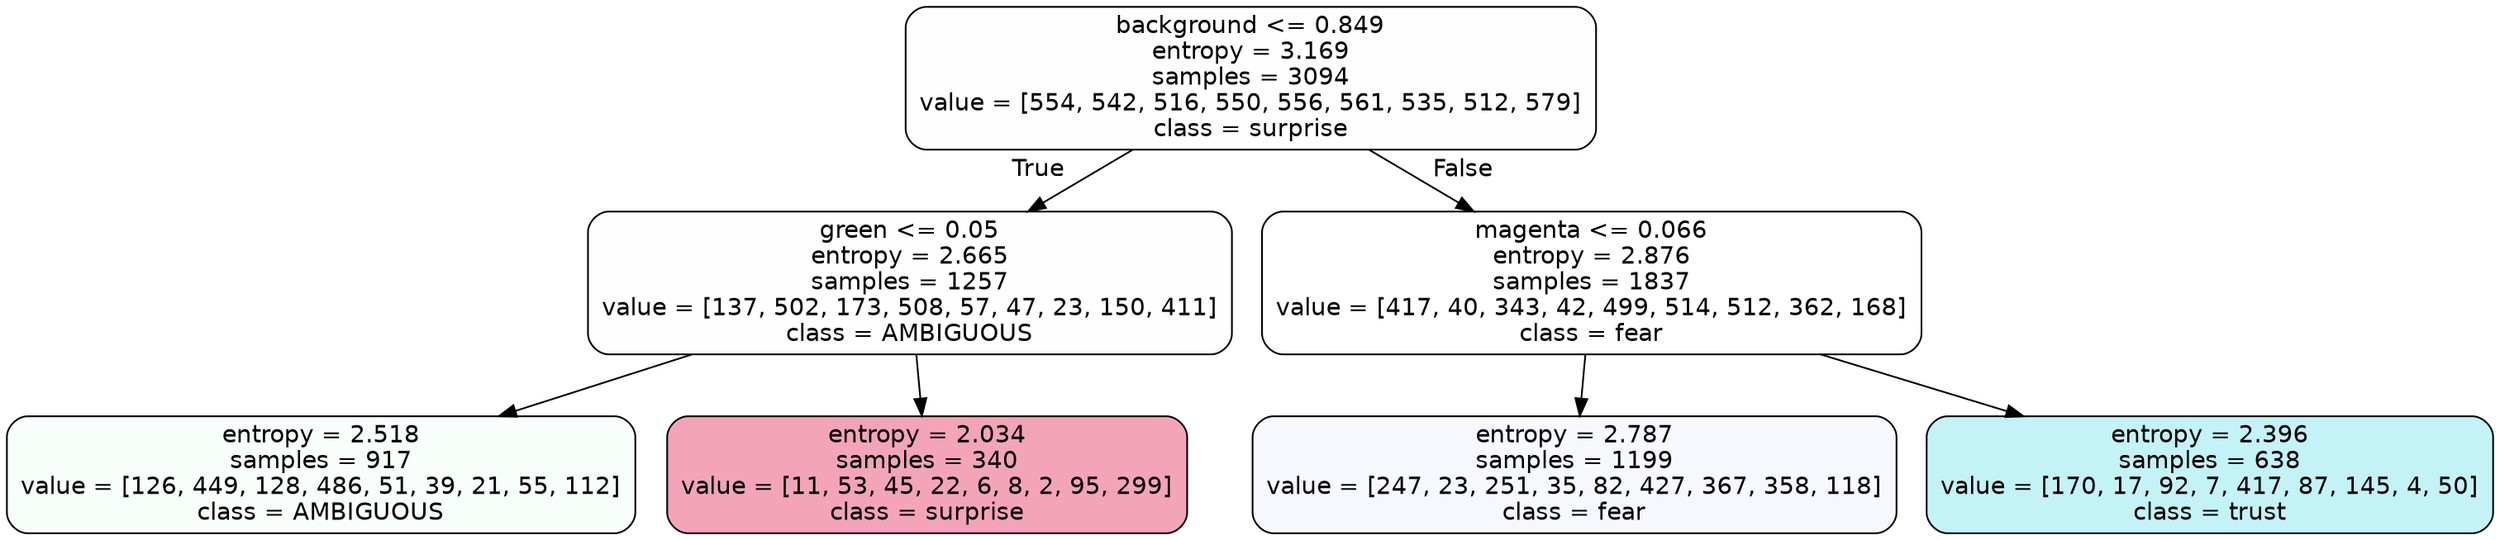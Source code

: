 digraph Tree {
node [shape=box, style="filled, rounded", color="black", fontname=helvetica] ;
edge [fontname=helvetica] ;
0 [label="background <= 0.849\nentropy = 3.169\nsamples = 3094\nvalue = [554, 542, 516, 550, 556, 561, 535, 512, 579]\nclass = surprise", fillcolor="#e5396401"] ;
1 [label="green <= 0.05\nentropy = 2.665\nsamples = 1257\nvalue = [137, 502, 173, 508, 57, 47, 23, 150, 411]\nclass = AMBIGUOUS", fillcolor="#39e58101"] ;
0 -> 1 [labeldistance=2.5, labelangle=45, headlabel="True"] ;
2 [label="entropy = 2.518\nsamples = 917\nvalue = [126, 449, 128, 486, 51, 39, 21, 55, 112]\nclass = AMBIGUOUS", fillcolor="#39e58109"] ;
1 -> 2 ;
3 [label="entropy = 2.034\nsamples = 340\nvalue = [11, 53, 45, 22, 6, 8, 2, 95, 299]\nclass = surprise", fillcolor="#e5396475"] ;
1 -> 3 ;
4 [label="magenta <= 0.066\nentropy = 2.876\nsamples = 1837\nvalue = [417, 40, 343, 42, 499, 514, 512, 362, 168]\nclass = fear", fillcolor="#3964e500"] ;
0 -> 4 [labeldistance=2.5, labelangle=-45, headlabel="False"] ;
5 [label="entropy = 2.787\nsamples = 1199\nvalue = [247, 23, 251, 35, 82, 427, 367, 358, 118]\nclass = fear", fillcolor="#3964e50a"] ;
4 -> 5 ;
6 [label="entropy = 2.396\nsamples = 638\nvalue = [170, 17, 92, 7, 417, 87, 145, 4, 50]\nclass = trust", fillcolor="#39d7e54d"] ;
4 -> 6 ;
}